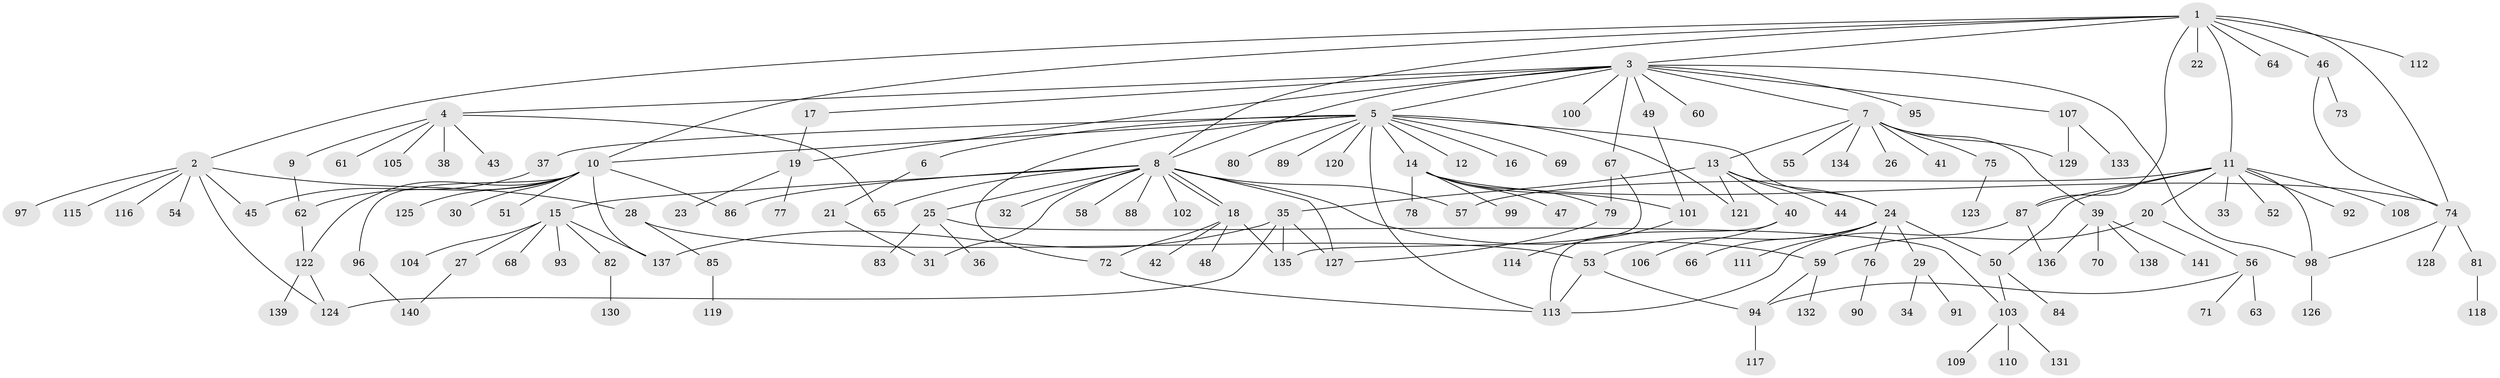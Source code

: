 // coarse degree distribution, {8: 0.023809523809523808, 19: 0.011904761904761904, 2: 0.05952380952380952, 1: 0.7380952380952381, 3: 0.023809523809523808, 4: 0.03571428571428571, 6: 0.03571428571428571, 11: 0.011904761904761904, 5: 0.023809523809523808, 13: 0.011904761904761904, 18: 0.011904761904761904, 9: 0.011904761904761904}
// Generated by graph-tools (version 1.1) at 2025/50/03/04/25 21:50:20]
// undirected, 141 vertices, 182 edges
graph export_dot {
graph [start="1"]
  node [color=gray90,style=filled];
  1;
  2;
  3;
  4;
  5;
  6;
  7;
  8;
  9;
  10;
  11;
  12;
  13;
  14;
  15;
  16;
  17;
  18;
  19;
  20;
  21;
  22;
  23;
  24;
  25;
  26;
  27;
  28;
  29;
  30;
  31;
  32;
  33;
  34;
  35;
  36;
  37;
  38;
  39;
  40;
  41;
  42;
  43;
  44;
  45;
  46;
  47;
  48;
  49;
  50;
  51;
  52;
  53;
  54;
  55;
  56;
  57;
  58;
  59;
  60;
  61;
  62;
  63;
  64;
  65;
  66;
  67;
  68;
  69;
  70;
  71;
  72;
  73;
  74;
  75;
  76;
  77;
  78;
  79;
  80;
  81;
  82;
  83;
  84;
  85;
  86;
  87;
  88;
  89;
  90;
  91;
  92;
  93;
  94;
  95;
  96;
  97;
  98;
  99;
  100;
  101;
  102;
  103;
  104;
  105;
  106;
  107;
  108;
  109;
  110;
  111;
  112;
  113;
  114;
  115;
  116;
  117;
  118;
  119;
  120;
  121;
  122;
  123;
  124;
  125;
  126;
  127;
  128;
  129;
  130;
  131;
  132;
  133;
  134;
  135;
  136;
  137;
  138;
  139;
  140;
  141;
  1 -- 2;
  1 -- 3;
  1 -- 8;
  1 -- 10;
  1 -- 11;
  1 -- 22;
  1 -- 46;
  1 -- 64;
  1 -- 74;
  1 -- 87;
  1 -- 112;
  2 -- 28;
  2 -- 45;
  2 -- 54;
  2 -- 97;
  2 -- 115;
  2 -- 116;
  2 -- 124;
  3 -- 4;
  3 -- 5;
  3 -- 7;
  3 -- 8;
  3 -- 17;
  3 -- 19;
  3 -- 49;
  3 -- 60;
  3 -- 67;
  3 -- 95;
  3 -- 98;
  3 -- 100;
  3 -- 107;
  4 -- 9;
  4 -- 38;
  4 -- 43;
  4 -- 61;
  4 -- 65;
  4 -- 105;
  5 -- 6;
  5 -- 10;
  5 -- 12;
  5 -- 14;
  5 -- 16;
  5 -- 24;
  5 -- 37;
  5 -- 69;
  5 -- 72;
  5 -- 80;
  5 -- 89;
  5 -- 113;
  5 -- 120;
  5 -- 121;
  6 -- 21;
  7 -- 13;
  7 -- 26;
  7 -- 39;
  7 -- 41;
  7 -- 55;
  7 -- 75;
  7 -- 129;
  7 -- 134;
  8 -- 15;
  8 -- 18;
  8 -- 18;
  8 -- 25;
  8 -- 31;
  8 -- 32;
  8 -- 57;
  8 -- 58;
  8 -- 59;
  8 -- 65;
  8 -- 86;
  8 -- 88;
  8 -- 102;
  8 -- 127;
  9 -- 62;
  10 -- 30;
  10 -- 51;
  10 -- 62;
  10 -- 86;
  10 -- 96;
  10 -- 122;
  10 -- 125;
  10 -- 137;
  11 -- 20;
  11 -- 33;
  11 -- 50;
  11 -- 52;
  11 -- 57;
  11 -- 87;
  11 -- 92;
  11 -- 98;
  11 -- 108;
  13 -- 24;
  13 -- 35;
  13 -- 40;
  13 -- 44;
  13 -- 121;
  14 -- 47;
  14 -- 74;
  14 -- 78;
  14 -- 79;
  14 -- 99;
  14 -- 101;
  15 -- 27;
  15 -- 68;
  15 -- 82;
  15 -- 93;
  15 -- 104;
  15 -- 137;
  17 -- 19;
  18 -- 42;
  18 -- 48;
  18 -- 72;
  18 -- 135;
  19 -- 23;
  19 -- 77;
  20 -- 56;
  20 -- 59;
  21 -- 31;
  24 -- 29;
  24 -- 50;
  24 -- 53;
  24 -- 66;
  24 -- 76;
  24 -- 111;
  25 -- 36;
  25 -- 83;
  25 -- 103;
  27 -- 140;
  28 -- 53;
  28 -- 85;
  29 -- 34;
  29 -- 91;
  35 -- 124;
  35 -- 127;
  35 -- 135;
  35 -- 137;
  37 -- 45;
  39 -- 70;
  39 -- 136;
  39 -- 138;
  39 -- 141;
  40 -- 106;
  40 -- 113;
  46 -- 73;
  46 -- 74;
  49 -- 101;
  50 -- 84;
  50 -- 103;
  53 -- 94;
  53 -- 113;
  56 -- 63;
  56 -- 71;
  56 -- 94;
  59 -- 94;
  59 -- 132;
  62 -- 122;
  67 -- 79;
  67 -- 135;
  72 -- 113;
  74 -- 81;
  74 -- 98;
  74 -- 128;
  75 -- 123;
  76 -- 90;
  79 -- 127;
  81 -- 118;
  82 -- 130;
  85 -- 119;
  87 -- 113;
  87 -- 136;
  94 -- 117;
  96 -- 140;
  98 -- 126;
  101 -- 114;
  103 -- 109;
  103 -- 110;
  103 -- 131;
  107 -- 129;
  107 -- 133;
  122 -- 124;
  122 -- 139;
}
